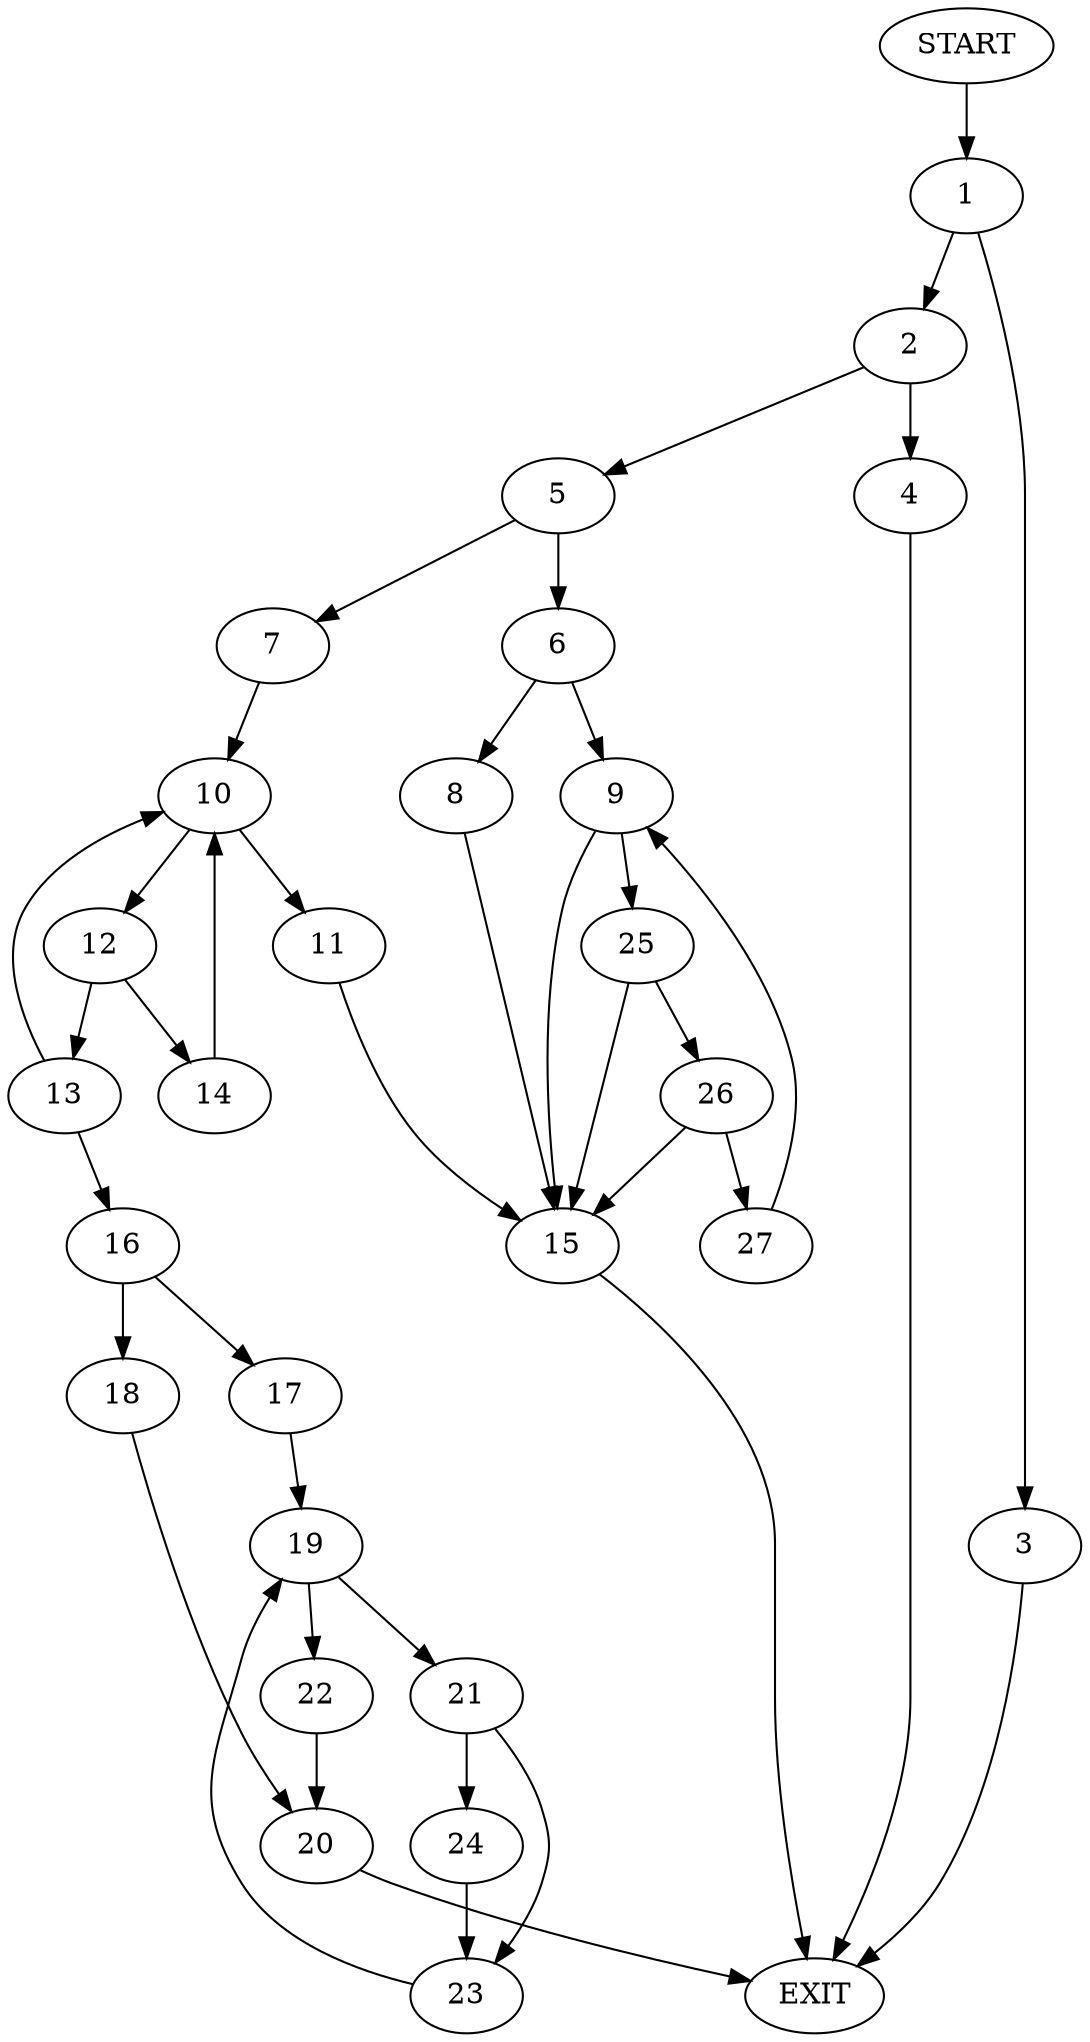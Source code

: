 digraph {
0 [label="START"]
28 [label="EXIT"]
0 -> 1
1 -> 2
1 -> 3
2 -> 4
2 -> 5
3 -> 28
5 -> 6
5 -> 7
4 -> 28
6 -> 8
6 -> 9
7 -> 10
10 -> 11
10 -> 12
12 -> 13
12 -> 14
11 -> 15
13 -> 10
13 -> 16
14 -> 10
16 -> 17
16 -> 18
17 -> 19
18 -> 20
19 -> 21
19 -> 22
22 -> 20
21 -> 23
21 -> 24
23 -> 19
24 -> 23
20 -> 28
15 -> 28
9 -> 15
9 -> 25
8 -> 15
25 -> 15
25 -> 26
26 -> 15
26 -> 27
27 -> 9
}
